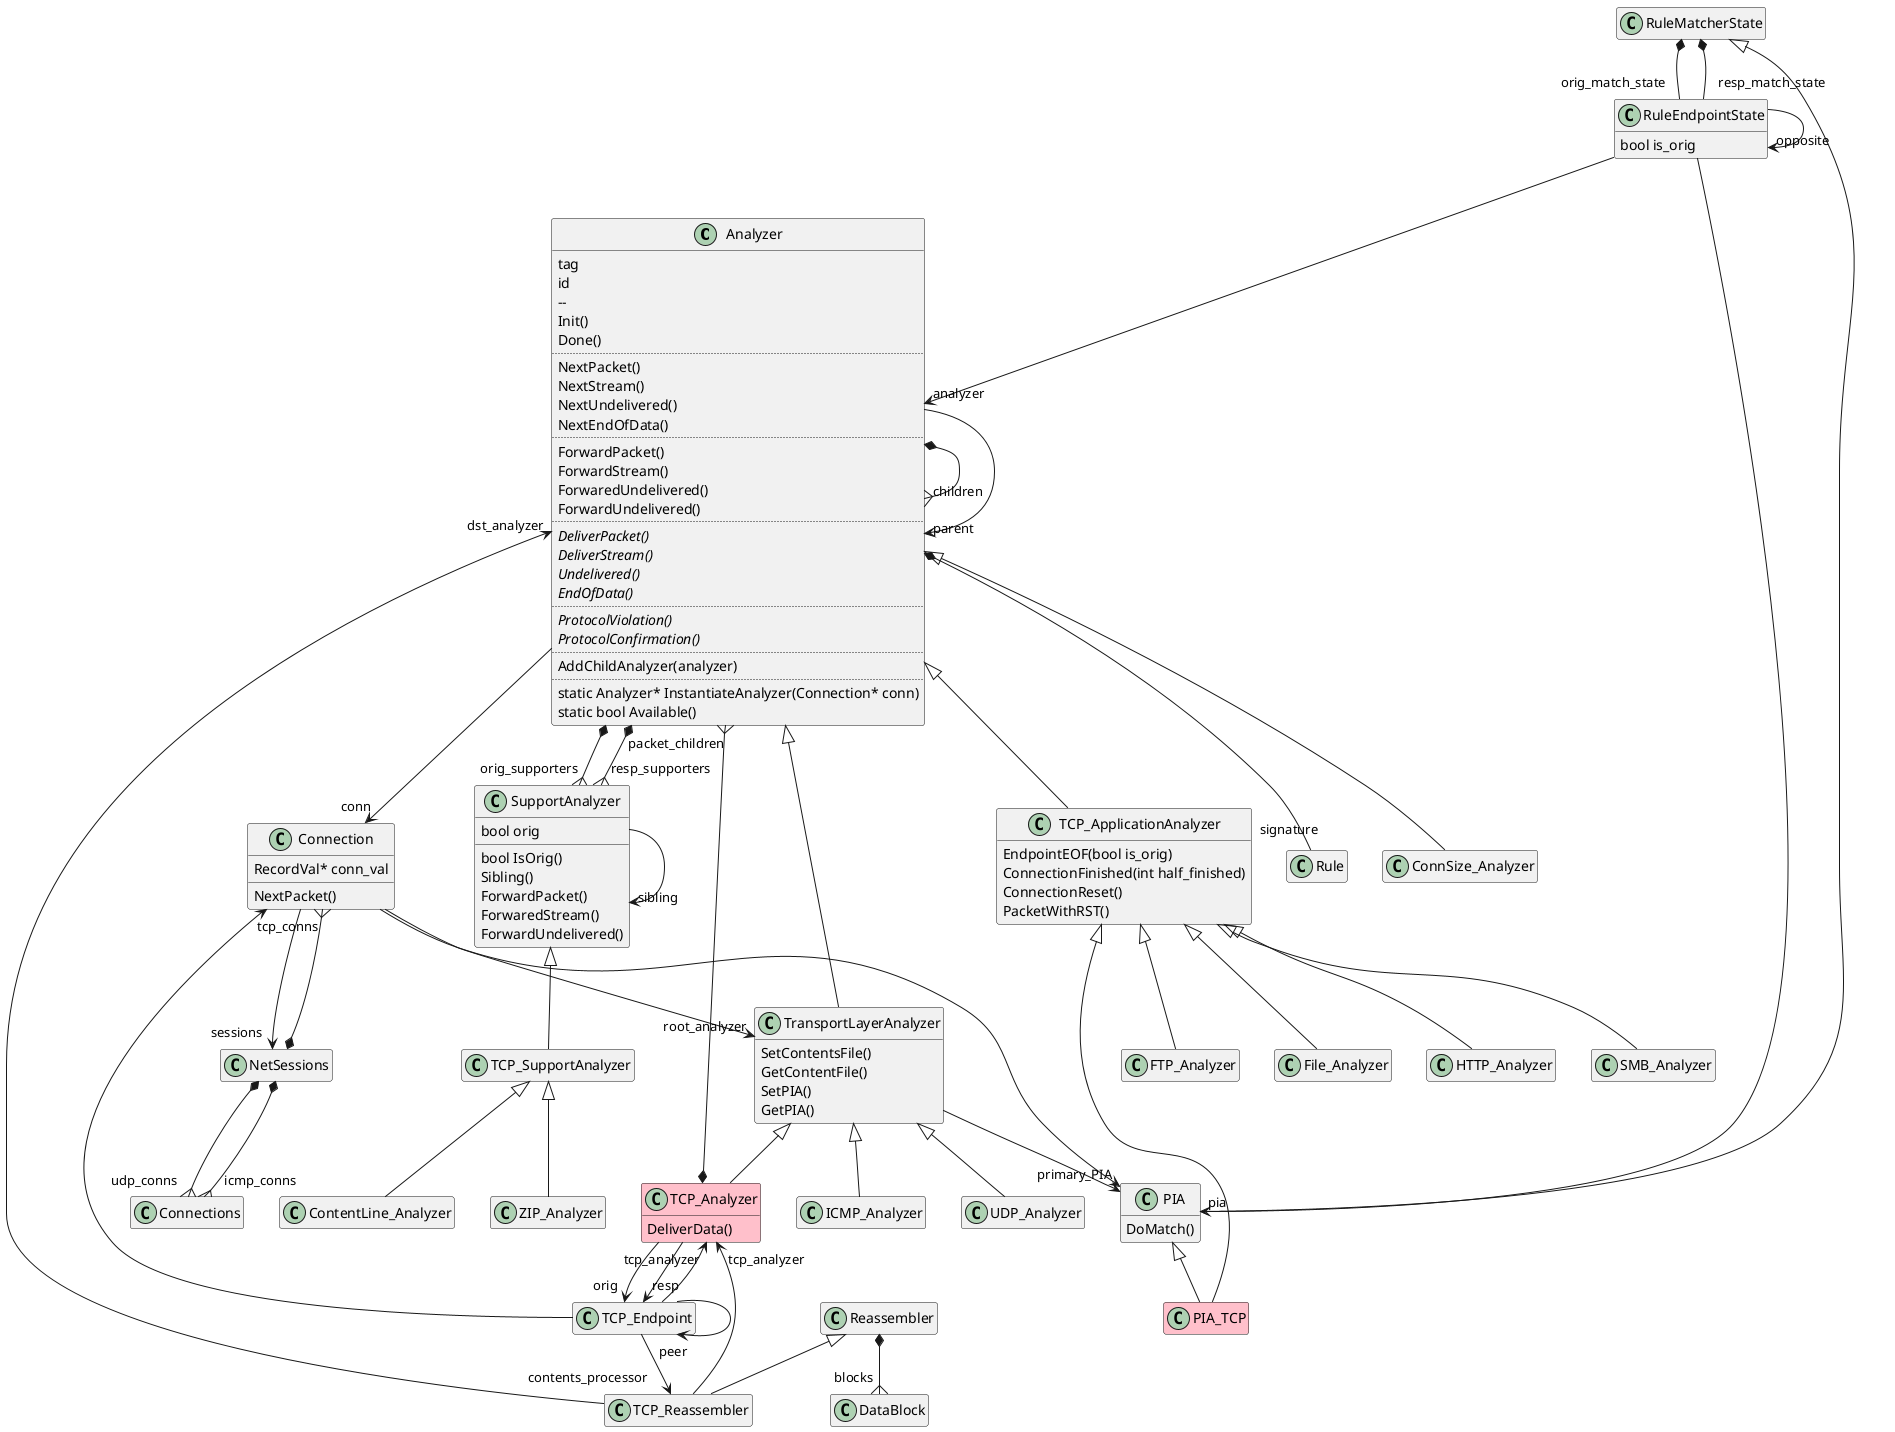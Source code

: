 @startuml Analyzer
hide empty fields
hide empty methods

Analyzer *--{ "orig_supporters" SupportAnalyzer
Analyzer *--{ "resp_supporters" SupportAnalyzer
Analyzer *--{ "children" Analyzer
Analyzer --> "parent" Analyzer
Analyzer --> "conn" Connection
Analyzer *-- "signature" Rule
class Analyzer
{
    tag 
    id
    -- 
    Init()
    Done()
    ..
    'Next is external interface to enter analyzer.
    'Support analyzer routing mechanism
    NextPacket()
    NextStream()
    NextUndelivered()
    NextEndOfData()
    ..
    'Analyzer Tree Routing mechanism.
    ForwardPacket()
    ForwardStream()
    ForwaredUndelivered()
    ForwardUndelivered()
    ..
    'Actual Parsing 
    'At the end of parsing, call Next... for each child analyzer to allow child analyzer to continue parsing of packet.
    {abstract}DeliverPacket()
    {abstract}DeliverStream()
    {abstract}Undelivered()
    {abstract}EndOfData()
    ..
    'at points where the analyzer believes it's pasing the wrong protocol.
    {abstract}ProtocolViolation()
    'at points where the analyzer can be pretty sure to parse the right protocol.
    {abstract}ProtocolConfirmation()
    ..
    AddChildAnalyzer(analyzer)
    ..
    static Analyzer* InstantiateAnalyzer(Connection* conn)
    static bool Available()
}
Analyzer <|-- ConnSize_Analyzer
Analyzer <|-- TransportLayerAnalyzer
TransportLayerAnalyzer <|-- ICMP_Analyzer
TransportLayerAnalyzer <|-- UDP_Analyzer
TransportLayerAnalyzer <|-- TCP_Analyzer

TCP_Analyzer *--{ "packet_children" Analyzer
TCP_Analyzer --> "orig" TCP_Endpoint
TCP_Analyzer --> "resp" TCP_Endpoint
TCP_Endpoint --> "peer" TCP_Endpoint
TCP_Endpoint --> Connection
TCP_Endpoint --> "tcp_analyzer" TCP_Analyzer
TCP_Endpoint --> "contents_processor" TCP_Reassembler
TCP_Reassembler --> "dst_analyzer" Analyzer
TCP_Reassembler --> "tcp_analyzer" TCP_Analyzer
Reassembler <|-- TCP_Reassembler
Reassembler *--{ "blocks" DataBlock

class TCP_Analyzer #Pink
{
    DeliverData()
}
RuleMatcherState <|-- PIA
RuleMatcherState *-- "orig_match_state" RuleEndpointState
RuleMatcherState *-- "resp_match_state" RuleEndpointState
RuleEndpointState --> "analyzer" Analyzer
RuleEndpointState --> "pia" PIA
RuleEndpointState --> "opposite" RuleEndpointState
class RuleEndpointState
{
    bool is_orig
}
class PIA
{
    DoMatch()
}
class PIA_TCP #Pink
{

}
TransportLayerAnalyzer --> PIA
class TransportLayerAnalyzer
{
    SetContentsFile()
    GetContentFile()
    SetPIA()
    GetPIA()
}

Connection --> "sessions" NetSessions
NetSessions *--{ "tcp_conns" Connection
NetSessions *--{ "udp_conns" Connections
NetSessions *--{ "icmp_conns" Connections
Connection --> "root_analyzer" TransportLayerAnalyzer
Connection --> "primary_PIA" PIA

class Connection
{  
    'the major record scrip adds fields to. and huge container to hold all interesting info about conn.
    RecordVal* conn_val
    NextPacket()

}
Analyzer <|-- TCP_ApplicationAnalyzer
class TCP_ApplicationAnalyzer
{
    EndpointEOF(bool is_orig)
    ConnectionFinished(int half_finished)
    ConnectionReset()
    PacketWithRST()
}

PIA <|-- PIA_TCP
TCP_ApplicationAnalyzer <|-- PIA_TCP 
TCP_ApplicationAnalyzer <|-- SMB_Analyzer 
TCP_ApplicationAnalyzer <|-- FTP_Analyzer 
TCP_ApplicationAnalyzer <|-- File_Analyzer 
TCP_ApplicationAnalyzer <|-- HTTP_Analyzer 
'SupportAnalyzer encapsulate common but protocol-independent tasks.
'Such as line-splitting for line-based ASCII protocols.
'Directly associated with a particular parent analyzer.
'Destroyed when parent gets destroyed.
'Don't have children
'Handle only one direction of the connection's data.
'Need two to handle two directions.
'All suuuport analyzers of a particular parent forms two lists, one list per direction.
'Every packet/stream-chunk to parent first passes through this list.
'The output of the last support analyzer is t'Don't have childrenvia parent's DeliverPacket or DeliverStream.
'The most important support analyzer is Conte'Don't have childrenr which split lines.
SupportAnalyzer --> "sibling" SupportAnalyzer
class SupportAnalyzer
{
    bool orig

    bool IsOrig()
    Sibling()
    ForwardPacket()
    ForwaredStream()
    ForwardUndelivered()
}
SupportAnalyzer <|-- TCP_SupportAnalyzer 
TCP_SupportAnalyzer <|-- ContentLine_Analyzer
TCP_SupportAnalyzer <|-- ZIP_Analyzer

@enduml